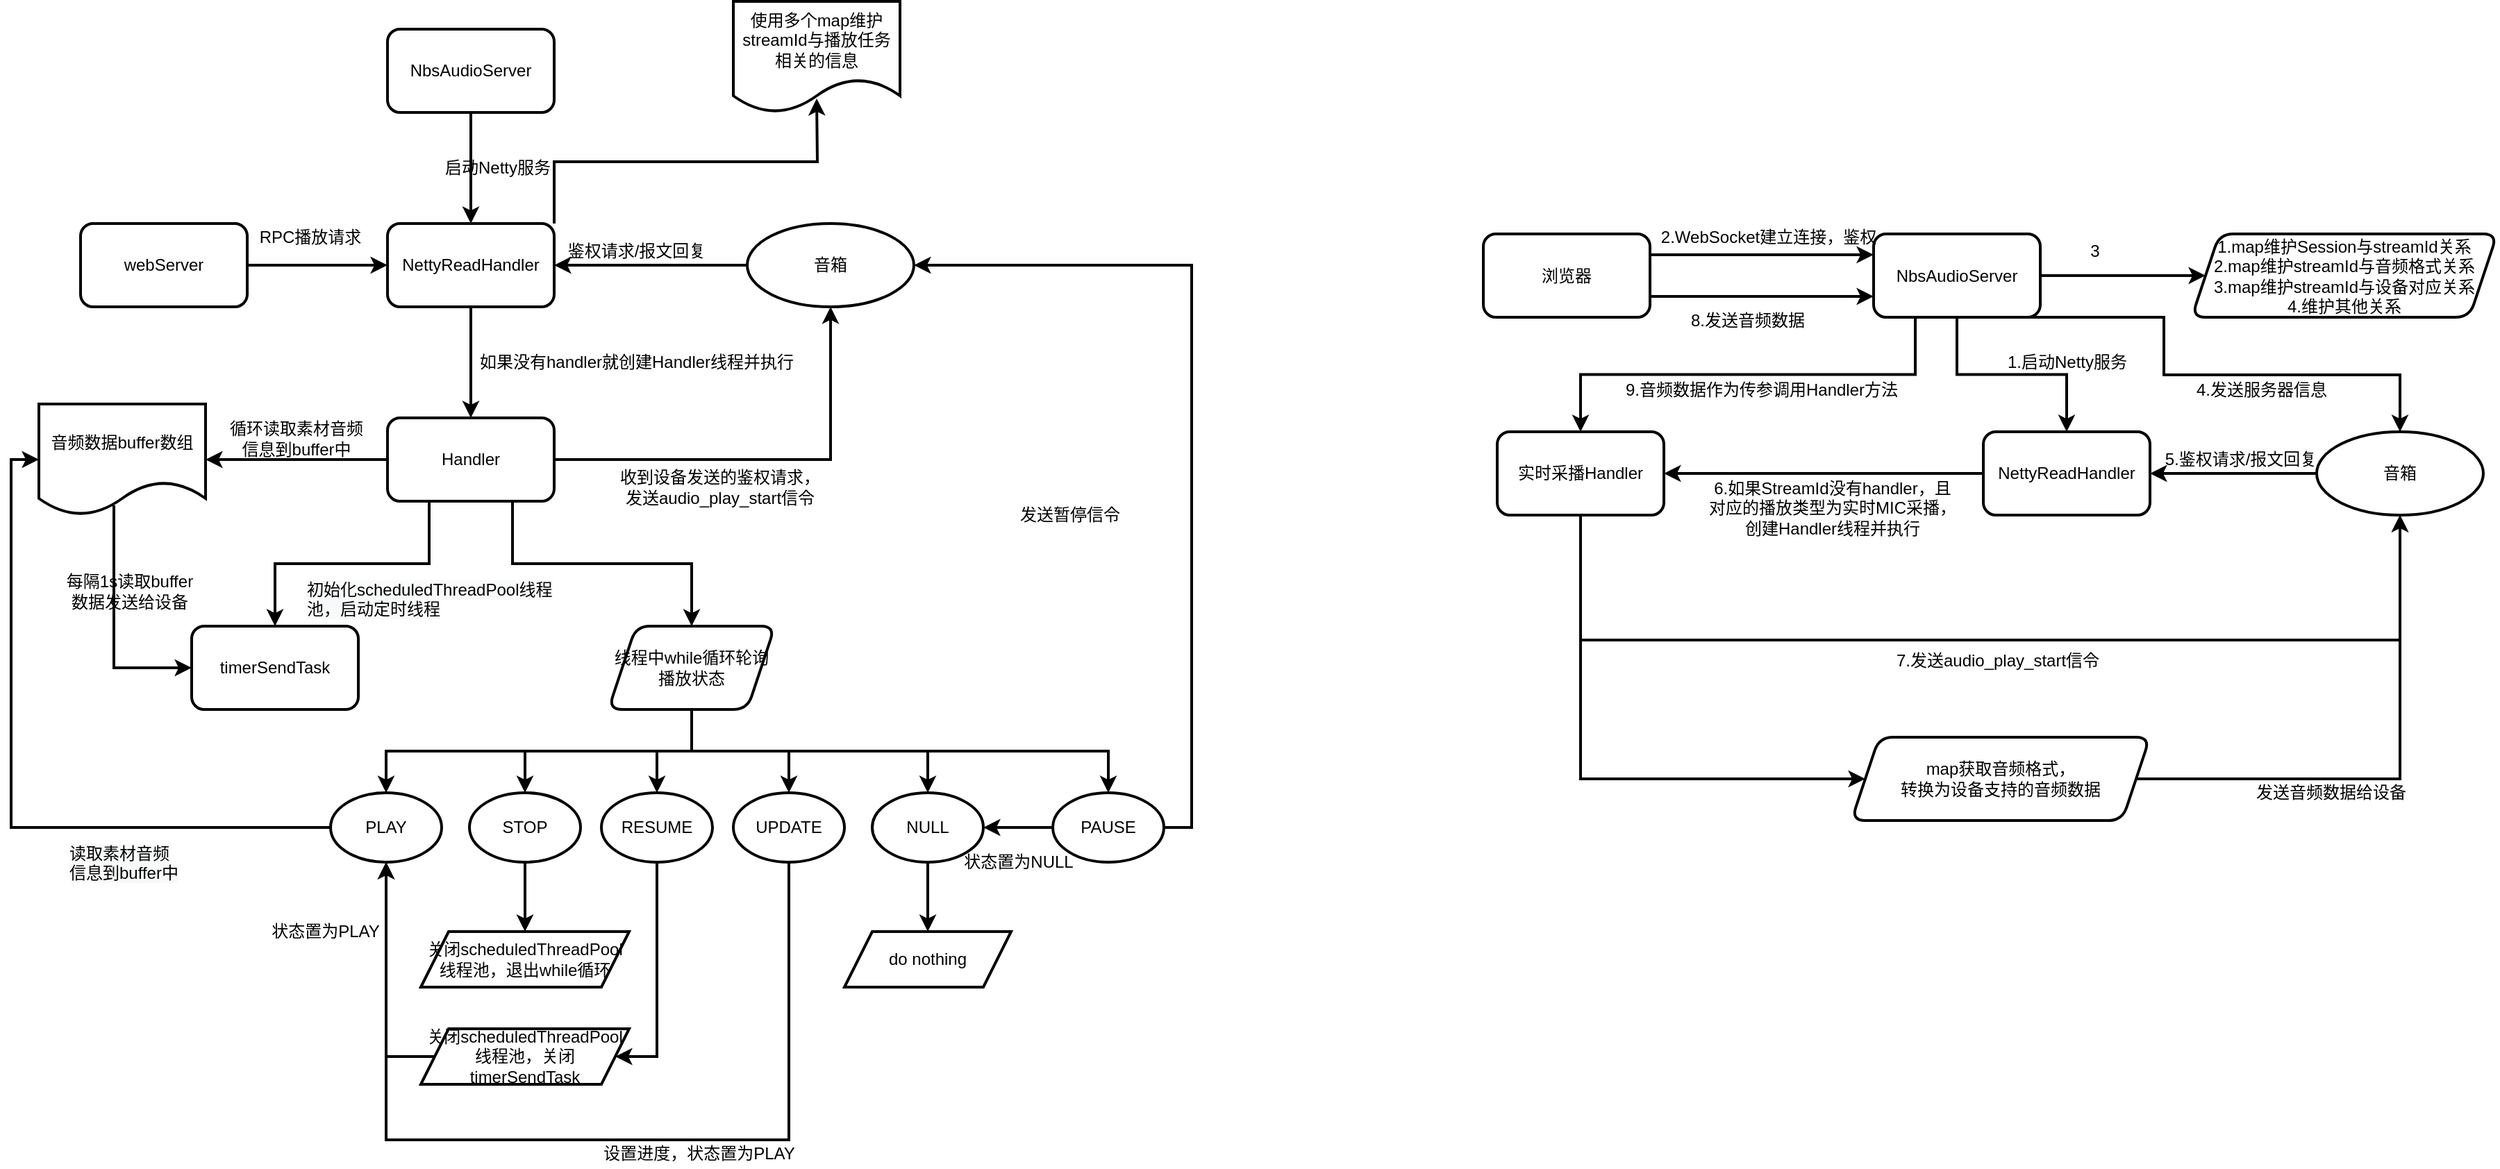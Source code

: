<mxfile version="14.2.9" type="github">
  <diagram id="a7K1OrMy-mYx28GRE5xp" name="第 1 页">
    <mxGraphModel dx="1422" dy="772" grid="1" gridSize="10" guides="1" tooltips="1" connect="1" arrows="1" fold="1" page="1" pageScale="1" pageWidth="827" pageHeight="1169" math="0" shadow="0">
      <root>
        <mxCell id="0" />
        <mxCell id="1" parent="0" />
        <mxCell id="7iyE1nCS1IbG5LI7RIwc-4" value="" style="edgeStyle=orthogonalEdgeStyle;rounded=0;orthogonalLoop=1;jettySize=auto;html=1;sketch=0;shadow=0;strokeWidth=2;" edge="1" parent="1" source="7iyE1nCS1IbG5LI7RIwc-2" target="7iyE1nCS1IbG5LI7RIwc-3">
          <mxGeometry relative="1" as="geometry" />
        </mxCell>
        <mxCell id="7iyE1nCS1IbG5LI7RIwc-2" value="NbsAudioServer" style="rounded=1;whiteSpace=wrap;html=1;strokeWidth=2;fillWeight=4;hachureGap=8;hachureAngle=45;sketch=0;shadow=0;" vertex="1" parent="1">
          <mxGeometry x="291" y="120" width="120" height="60" as="geometry" />
        </mxCell>
        <mxCell id="7iyE1nCS1IbG5LI7RIwc-13" value="" style="edgeStyle=orthogonalEdgeStyle;rounded=0;orthogonalLoop=1;jettySize=auto;html=1;sketch=0;shadow=0;strokeWidth=2;" edge="1" parent="1" source="7iyE1nCS1IbG5LI7RIwc-3" target="7iyE1nCS1IbG5LI7RIwc-12">
          <mxGeometry relative="1" as="geometry" />
        </mxCell>
        <mxCell id="7iyE1nCS1IbG5LI7RIwc-26" style="edgeStyle=orthogonalEdgeStyle;rounded=0;orthogonalLoop=1;jettySize=auto;html=1;exitX=1;exitY=0;exitDx=0;exitDy=0;sketch=0;shadow=0;strokeWidth=2;" edge="1" parent="1" source="7iyE1nCS1IbG5LI7RIwc-3">
          <mxGeometry relative="1" as="geometry">
            <mxPoint x="600" y="170" as="targetPoint" />
          </mxGeometry>
        </mxCell>
        <mxCell id="7iyE1nCS1IbG5LI7RIwc-3" value="NettyReadHandler" style="rounded=1;whiteSpace=wrap;html=1;strokeWidth=2;fillWeight=4;hachureGap=8;hachureAngle=45;sketch=0;shadow=0;" vertex="1" parent="1">
          <mxGeometry x="291" y="260" width="120" height="60" as="geometry" />
        </mxCell>
        <mxCell id="7iyE1nCS1IbG5LI7RIwc-5" value="启动Netty服务" style="text;html=1;align=center;verticalAlign=middle;resizable=0;points=[];autosize=1;sketch=0;shadow=0;strokeWidth=2;" vertex="1" parent="1">
          <mxGeometry x="325" y="210" width="90" height="20" as="geometry" />
        </mxCell>
        <mxCell id="7iyE1nCS1IbG5LI7RIwc-7" style="edgeStyle=orthogonalEdgeStyle;rounded=0;orthogonalLoop=1;jettySize=auto;html=1;exitX=0;exitY=0.5;exitDx=0;exitDy=0;entryX=1;entryY=0.5;entryDx=0;entryDy=0;sketch=0;shadow=0;strokeWidth=2;" edge="1" parent="1" source="7iyE1nCS1IbG5LI7RIwc-6" target="7iyE1nCS1IbG5LI7RIwc-3">
          <mxGeometry relative="1" as="geometry" />
        </mxCell>
        <mxCell id="7iyE1nCS1IbG5LI7RIwc-6" value="音箱" style="ellipse;whiteSpace=wrap;html=1;strokeWidth=2;fillWeight=2;hachureGap=8;fillStyle=dots;sketch=0;shadow=0;" vertex="1" parent="1">
          <mxGeometry x="550" y="260" width="120" height="60" as="geometry" />
        </mxCell>
        <mxCell id="7iyE1nCS1IbG5LI7RIwc-8" value="鉴权请求/报文回复" style="text;html=1;align=center;verticalAlign=middle;resizable=0;points=[];autosize=1;sketch=0;shadow=0;strokeWidth=2;" vertex="1" parent="1">
          <mxGeometry x="415" y="270" width="110" height="20" as="geometry" />
        </mxCell>
        <mxCell id="7iyE1nCS1IbG5LI7RIwc-10" style="edgeStyle=orthogonalEdgeStyle;rounded=0;orthogonalLoop=1;jettySize=auto;html=1;exitX=1;exitY=0.5;exitDx=0;exitDy=0;entryX=0;entryY=0.5;entryDx=0;entryDy=0;sketch=0;shadow=0;strokeWidth=2;" edge="1" parent="1" source="7iyE1nCS1IbG5LI7RIwc-9" target="7iyE1nCS1IbG5LI7RIwc-3">
          <mxGeometry relative="1" as="geometry" />
        </mxCell>
        <mxCell id="7iyE1nCS1IbG5LI7RIwc-9" value="webServer" style="rounded=1;whiteSpace=wrap;html=1;strokeWidth=2;fillWeight=4;hachureGap=8;hachureAngle=45;sketch=0;shadow=0;" vertex="1" parent="1">
          <mxGeometry x="70" y="260" width="120" height="60" as="geometry" />
        </mxCell>
        <mxCell id="7iyE1nCS1IbG5LI7RIwc-11" value="RPC播放请求" style="text;html=1;align=center;verticalAlign=middle;resizable=0;points=[];autosize=1;sketch=0;shadow=0;strokeWidth=2;" vertex="1" parent="1">
          <mxGeometry x="190" y="260" width="90" height="20" as="geometry" />
        </mxCell>
        <mxCell id="7iyE1nCS1IbG5LI7RIwc-17" style="edgeStyle=orthogonalEdgeStyle;rounded=0;orthogonalLoop=1;jettySize=auto;html=1;exitX=1;exitY=0.5;exitDx=0;exitDy=0;entryX=0.5;entryY=1;entryDx=0;entryDy=0;sketch=0;shadow=0;strokeWidth=2;" edge="1" parent="1" source="7iyE1nCS1IbG5LI7RIwc-12" target="7iyE1nCS1IbG5LI7RIwc-6">
          <mxGeometry relative="1" as="geometry" />
        </mxCell>
        <mxCell id="7iyE1nCS1IbG5LI7RIwc-21" value="" style="edgeStyle=orthogonalEdgeStyle;rounded=0;orthogonalLoop=1;jettySize=auto;html=1;sketch=0;shadow=0;exitX=0.75;exitY=1;exitDx=0;exitDy=0;strokeWidth=2;" edge="1" parent="1" source="7iyE1nCS1IbG5LI7RIwc-12" target="7iyE1nCS1IbG5LI7RIwc-20">
          <mxGeometry relative="1" as="geometry" />
        </mxCell>
        <mxCell id="7iyE1nCS1IbG5LI7RIwc-24" value="" style="edgeStyle=orthogonalEdgeStyle;rounded=0;orthogonalLoop=1;jettySize=auto;html=1;sketch=0;shadow=0;strokeWidth=2;" edge="1" parent="1" source="7iyE1nCS1IbG5LI7RIwc-12" target="7iyE1nCS1IbG5LI7RIwc-23">
          <mxGeometry relative="1" as="geometry" />
        </mxCell>
        <mxCell id="7iyE1nCS1IbG5LI7RIwc-28" style="edgeStyle=orthogonalEdgeStyle;rounded=0;orthogonalLoop=1;jettySize=auto;html=1;exitX=0.25;exitY=1;exitDx=0;exitDy=0;sketch=0;shadow=0;strokeWidth=2;" edge="1" parent="1" source="7iyE1nCS1IbG5LI7RIwc-12" target="7iyE1nCS1IbG5LI7RIwc-30">
          <mxGeometry relative="1" as="geometry">
            <mxPoint x="120" y="530" as="targetPoint" />
          </mxGeometry>
        </mxCell>
        <mxCell id="7iyE1nCS1IbG5LI7RIwc-12" value="Handler" style="whiteSpace=wrap;html=1;rounded=1;strokeWidth=2;sketch=0;fillWeight=4;hachureGap=8;hachureAngle=45;shadow=0;" vertex="1" parent="1">
          <mxGeometry x="291" y="400" width="120" height="60" as="geometry" />
        </mxCell>
        <mxCell id="7iyE1nCS1IbG5LI7RIwc-14" value="如果没有handler就创建Handler线程并执行" style="text;html=1;align=center;verticalAlign=middle;resizable=0;points=[];autosize=1;sketch=0;shadow=0;strokeWidth=2;" vertex="1" parent="1">
          <mxGeometry x="350" y="350" width="240" height="20" as="geometry" />
        </mxCell>
        <mxCell id="7iyE1nCS1IbG5LI7RIwc-18" value="收到设备发送的鉴权请求，&lt;br&gt;发送audio_play_start信令" style="text;html=1;align=center;verticalAlign=middle;resizable=0;points=[];autosize=1;sketch=0;shadow=0;strokeWidth=2;" vertex="1" parent="1">
          <mxGeometry x="450" y="435" width="160" height="30" as="geometry" />
        </mxCell>
        <mxCell id="7iyE1nCS1IbG5LI7RIwc-44" style="edgeStyle=orthogonalEdgeStyle;rounded=0;sketch=0;orthogonalLoop=1;jettySize=auto;html=1;exitX=0.5;exitY=1;exitDx=0;exitDy=0;shadow=0;entryX=0.5;entryY=0;entryDx=0;entryDy=0;strokeWidth=2;" edge="1" parent="1" source="7iyE1nCS1IbG5LI7RIwc-20" target="7iyE1nCS1IbG5LI7RIwc-45">
          <mxGeometry relative="1" as="geometry">
            <mxPoint x="300" y="660" as="targetPoint" />
          </mxGeometry>
        </mxCell>
        <mxCell id="7iyE1nCS1IbG5LI7RIwc-48" style="edgeStyle=orthogonalEdgeStyle;rounded=0;sketch=0;orthogonalLoop=1;jettySize=auto;html=1;exitX=0.5;exitY=1;exitDx=0;exitDy=0;shadow=0;entryX=0.5;entryY=0;entryDx=0;entryDy=0;strokeWidth=2;" edge="1" parent="1" source="7iyE1nCS1IbG5LI7RIwc-20" target="7iyE1nCS1IbG5LI7RIwc-49">
          <mxGeometry relative="1" as="geometry">
            <mxPoint x="400" y="670" as="targetPoint" />
          </mxGeometry>
        </mxCell>
        <mxCell id="7iyE1nCS1IbG5LI7RIwc-52" style="edgeStyle=orthogonalEdgeStyle;rounded=0;sketch=0;orthogonalLoop=1;jettySize=auto;html=1;exitX=0.5;exitY=1;exitDx=0;exitDy=0;shadow=0;entryX=0.5;entryY=0;entryDx=0;entryDy=0;strokeWidth=2;" edge="1" parent="1" source="7iyE1nCS1IbG5LI7RIwc-20" target="7iyE1nCS1IbG5LI7RIwc-53">
          <mxGeometry relative="1" as="geometry">
            <mxPoint x="400" y="670" as="targetPoint" />
          </mxGeometry>
        </mxCell>
        <mxCell id="7iyE1nCS1IbG5LI7RIwc-58" style="edgeStyle=orthogonalEdgeStyle;rounded=0;sketch=0;orthogonalLoop=1;jettySize=auto;html=1;exitX=0.5;exitY=1;exitDx=0;exitDy=0;shadow=0;entryX=0.5;entryY=0;entryDx=0;entryDy=0;strokeWidth=2;" edge="1" parent="1" source="7iyE1nCS1IbG5LI7RIwc-20" target="7iyE1nCS1IbG5LI7RIwc-59">
          <mxGeometry relative="1" as="geometry">
            <mxPoint x="390" y="670" as="targetPoint" />
          </mxGeometry>
        </mxCell>
        <mxCell id="7iyE1nCS1IbG5LI7RIwc-62" style="edgeStyle=orthogonalEdgeStyle;rounded=0;sketch=0;orthogonalLoop=1;jettySize=auto;html=1;exitX=0.5;exitY=1;exitDx=0;exitDy=0;shadow=0;entryX=0.5;entryY=0;entryDx=0;entryDy=0;strokeWidth=2;" edge="1" parent="1" source="7iyE1nCS1IbG5LI7RIwc-20" target="7iyE1nCS1IbG5LI7RIwc-63">
          <mxGeometry relative="1" as="geometry">
            <mxPoint x="480" y="670" as="targetPoint" />
          </mxGeometry>
        </mxCell>
        <mxCell id="7iyE1nCS1IbG5LI7RIwc-73" style="edgeStyle=orthogonalEdgeStyle;rounded=0;sketch=0;orthogonalLoop=1;jettySize=auto;html=1;exitX=0.5;exitY=1;exitDx=0;exitDy=0;shadow=0;entryX=0.5;entryY=0;entryDx=0;entryDy=0;strokeWidth=2;" edge="1" parent="1" source="7iyE1nCS1IbG5LI7RIwc-20" target="7iyE1nCS1IbG5LI7RIwc-74">
          <mxGeometry relative="1" as="geometry">
            <mxPoint x="560" y="670" as="targetPoint" />
          </mxGeometry>
        </mxCell>
        <mxCell id="7iyE1nCS1IbG5LI7RIwc-20" value="线程中while循环轮询播放状态" style="shape=parallelogram;perimeter=parallelogramPerimeter;whiteSpace=wrap;html=1;fixedSize=1;rounded=1;strokeWidth=2;sketch=0;fillWeight=4;hachureGap=8;hachureAngle=45;shadow=0;" vertex="1" parent="1">
          <mxGeometry x="450" y="550" width="120" height="60" as="geometry" />
        </mxCell>
        <mxCell id="7iyE1nCS1IbG5LI7RIwc-42" style="edgeStyle=orthogonalEdgeStyle;rounded=0;orthogonalLoop=1;jettySize=auto;html=1;entryX=0;entryY=0.5;entryDx=0;entryDy=0;exitX=0.45;exitY=0.913;exitDx=0;exitDy=0;exitPerimeter=0;sketch=0;shadow=0;strokeWidth=2;" edge="1" parent="1" source="7iyE1nCS1IbG5LI7RIwc-23" target="7iyE1nCS1IbG5LI7RIwc-30">
          <mxGeometry relative="1" as="geometry" />
        </mxCell>
        <mxCell id="7iyE1nCS1IbG5LI7RIwc-23" value="音频数据buffer数组" style="shape=document;whiteSpace=wrap;html=1;boundedLbl=1;rounded=1;strokeWidth=2;sketch=0;fillWeight=4;hachureGap=8;hachureAngle=45;shadow=0;" vertex="1" parent="1">
          <mxGeometry x="40" y="390" width="120" height="80" as="geometry" />
        </mxCell>
        <mxCell id="7iyE1nCS1IbG5LI7RIwc-27" value="使用多个map维护streamId与播放任务相关的信息" style="shape=document;whiteSpace=wrap;html=1;boundedLbl=1;sketch=0;shadow=0;strokeWidth=2;" vertex="1" parent="1">
          <mxGeometry x="540" y="100" width="120" height="80" as="geometry" />
        </mxCell>
        <mxCell id="7iyE1nCS1IbG5LI7RIwc-30" value="timerSendTask" style="whiteSpace=wrap;html=1;rounded=1;strokeWidth=2;sketch=0;fillWeight=4;hachureGap=8;hachureAngle=45;shadow=0;" vertex="1" parent="1">
          <mxGeometry x="150" y="550" width="120" height="60" as="geometry" />
        </mxCell>
        <mxCell id="7iyE1nCS1IbG5LI7RIwc-39" value="&lt;span&gt;循环读取素材音频&lt;br&gt;信息到buffer中&lt;/span&gt;" style="text;html=1;align=center;verticalAlign=middle;resizable=0;points=[];autosize=1;sketch=0;shadow=0;strokeWidth=2;" vertex="1" parent="1">
          <mxGeometry x="170" y="400" width="110" height="30" as="geometry" />
        </mxCell>
        <mxCell id="7iyE1nCS1IbG5LI7RIwc-43" value="每隔1s读取buffer&lt;br&gt;数据发送给设备" style="text;html=1;align=center;verticalAlign=middle;resizable=0;points=[];autosize=1;sketch=0;shadow=0;strokeWidth=2;" vertex="1" parent="1">
          <mxGeometry x="50" y="510" width="110" height="30" as="geometry" />
        </mxCell>
        <mxCell id="7iyE1nCS1IbG5LI7RIwc-46" style="edgeStyle=orthogonalEdgeStyle;rounded=0;sketch=0;orthogonalLoop=1;jettySize=auto;html=1;exitX=0;exitY=0.5;exitDx=0;exitDy=0;entryX=0;entryY=0.5;entryDx=0;entryDy=0;shadow=0;strokeWidth=2;" edge="1" parent="1" source="7iyE1nCS1IbG5LI7RIwc-45" target="7iyE1nCS1IbG5LI7RIwc-23">
          <mxGeometry relative="1" as="geometry" />
        </mxCell>
        <mxCell id="7iyE1nCS1IbG5LI7RIwc-45" value="PLAY" style="ellipse;whiteSpace=wrap;html=1;shadow=0;sketch=0;strokeWidth=2;" vertex="1" parent="1">
          <mxGeometry x="250" y="670" width="80" height="50" as="geometry" />
        </mxCell>
        <mxCell id="7iyE1nCS1IbG5LI7RIwc-47" value="&lt;span style=&quot;color: rgb(0 , 0 , 0) ; font-family: &amp;#34;helvetica&amp;#34; ; font-size: 12px ; font-style: normal ; font-weight: 400 ; letter-spacing: normal ; text-align: center ; text-indent: 0px ; text-transform: none ; word-spacing: 0px ; background-color: rgb(248 , 249 , 250) ; display: inline ; float: none&quot;&gt;读取素材音频&lt;/span&gt;&lt;br style=&quot;color: rgb(0 , 0 , 0) ; font-family: &amp;#34;helvetica&amp;#34; ; font-size: 12px ; font-style: normal ; font-weight: 400 ; letter-spacing: normal ; text-align: center ; text-indent: 0px ; text-transform: none ; word-spacing: 0px ; background-color: rgb(248 , 249 , 250)&quot;&gt;&lt;span style=&quot;color: rgb(0 , 0 , 0) ; font-family: &amp;#34;helvetica&amp;#34; ; font-size: 12px ; font-style: normal ; font-weight: 400 ; letter-spacing: normal ; text-align: center ; text-indent: 0px ; text-transform: none ; word-spacing: 0px ; background-color: rgb(248 , 249 , 250) ; display: inline ; float: none&quot;&gt;信息到buffer中&lt;/span&gt;" style="text;whiteSpace=wrap;html=1;shadow=0;sketch=0;strokeWidth=2;" vertex="1" parent="1">
          <mxGeometry x="60" y="700" width="120" height="40" as="geometry" />
        </mxCell>
        <mxCell id="7iyE1nCS1IbG5LI7RIwc-50" style="edgeStyle=orthogonalEdgeStyle;rounded=0;sketch=0;orthogonalLoop=1;jettySize=auto;html=1;exitX=1;exitY=0.5;exitDx=0;exitDy=0;entryX=1;entryY=0.5;entryDx=0;entryDy=0;shadow=0;strokeWidth=2;" edge="1" parent="1" source="7iyE1nCS1IbG5LI7RIwc-49" target="7iyE1nCS1IbG5LI7RIwc-6">
          <mxGeometry relative="1" as="geometry" />
        </mxCell>
        <mxCell id="7iyE1nCS1IbG5LI7RIwc-54" style="edgeStyle=orthogonalEdgeStyle;rounded=0;sketch=0;orthogonalLoop=1;jettySize=auto;html=1;exitX=0;exitY=0.5;exitDx=0;exitDy=0;entryX=1;entryY=0.5;entryDx=0;entryDy=0;shadow=0;strokeWidth=2;" edge="1" parent="1" source="7iyE1nCS1IbG5LI7RIwc-49" target="7iyE1nCS1IbG5LI7RIwc-53">
          <mxGeometry relative="1" as="geometry" />
        </mxCell>
        <mxCell id="7iyE1nCS1IbG5LI7RIwc-49" value="PAUSE" style="ellipse;whiteSpace=wrap;html=1;shadow=0;sketch=0;strokeWidth=2;" vertex="1" parent="1">
          <mxGeometry x="770" y="670" width="80" height="50" as="geometry" />
        </mxCell>
        <mxCell id="7iyE1nCS1IbG5LI7RIwc-51" value="发送暂停信令" style="text;html=1;align=center;verticalAlign=middle;resizable=0;points=[];autosize=1;shadow=0;sketch=0;strokeWidth=2;" vertex="1" parent="1">
          <mxGeometry x="737" y="460" width="90" height="20" as="geometry" />
        </mxCell>
        <mxCell id="7iyE1nCS1IbG5LI7RIwc-56" style="edgeStyle=orthogonalEdgeStyle;rounded=0;sketch=0;orthogonalLoop=1;jettySize=auto;html=1;exitX=0.5;exitY=1;exitDx=0;exitDy=0;shadow=0;entryX=0.5;entryY=0;entryDx=0;entryDy=0;strokeWidth=2;" edge="1" parent="1" source="7iyE1nCS1IbG5LI7RIwc-53" target="7iyE1nCS1IbG5LI7RIwc-57">
          <mxGeometry relative="1" as="geometry">
            <mxPoint x="565" y="770" as="targetPoint" />
          </mxGeometry>
        </mxCell>
        <mxCell id="7iyE1nCS1IbG5LI7RIwc-53" value="NULL" style="ellipse;whiteSpace=wrap;html=1;shadow=0;sketch=0;strokeWidth=2;" vertex="1" parent="1">
          <mxGeometry x="640" y="670" width="80" height="50" as="geometry" />
        </mxCell>
        <mxCell id="7iyE1nCS1IbG5LI7RIwc-55" value="状态置为NULL" style="text;html=1;align=center;verticalAlign=middle;resizable=0;points=[];autosize=1;shadow=0;sketch=0;strokeWidth=2;" vertex="1" parent="1">
          <mxGeometry x="700" y="710" width="90" height="20" as="geometry" />
        </mxCell>
        <mxCell id="7iyE1nCS1IbG5LI7RIwc-57" value="do nothing" style="shape=parallelogram;perimeter=parallelogramPerimeter;whiteSpace=wrap;html=1;fixedSize=1;shadow=0;sketch=0;strokeWidth=2;" vertex="1" parent="1">
          <mxGeometry x="620" y="770" width="120" height="40" as="geometry" />
        </mxCell>
        <mxCell id="7iyE1nCS1IbG5LI7RIwc-68" style="edgeStyle=orthogonalEdgeStyle;rounded=0;sketch=0;orthogonalLoop=1;jettySize=auto;html=1;exitX=0.5;exitY=1;exitDx=0;exitDy=0;shadow=0;strokeWidth=2;" edge="1" parent="1" source="7iyE1nCS1IbG5LI7RIwc-59" target="7iyE1nCS1IbG5LI7RIwc-67">
          <mxGeometry relative="1" as="geometry" />
        </mxCell>
        <mxCell id="7iyE1nCS1IbG5LI7RIwc-59" value="STOP" style="ellipse;whiteSpace=wrap;html=1;shadow=0;sketch=0;strokeWidth=2;" vertex="1" parent="1">
          <mxGeometry x="350" y="670" width="80" height="50" as="geometry" />
        </mxCell>
        <mxCell id="7iyE1nCS1IbG5LI7RIwc-60" value="&lt;span style=&quot;color: rgb(0 , 0 , 0) ; font-family: &amp;#34;helvetica&amp;#34; ; font-size: 12px ; font-style: normal ; font-weight: 400 ; letter-spacing: normal ; text-align: center ; text-indent: 0px ; text-transform: none ; word-spacing: 0px ; background-color: rgb(248 , 249 , 250) ; display: inline ; float: none&quot;&gt;初始化scheduledThreadPool线程池，启动定时线程&lt;/span&gt;" style="text;whiteSpace=wrap;html=1;sketch=0;strokeWidth=2;" vertex="1" parent="1">
          <mxGeometry x="231" y="510" width="180" height="30" as="geometry" />
        </mxCell>
        <mxCell id="7iyE1nCS1IbG5LI7RIwc-70" style="edgeStyle=orthogonalEdgeStyle;rounded=0;sketch=0;orthogonalLoop=1;jettySize=auto;html=1;exitX=0.5;exitY=1;exitDx=0;exitDy=0;entryX=1;entryY=0.5;entryDx=0;entryDy=0;shadow=0;strokeWidth=2;" edge="1" parent="1" source="7iyE1nCS1IbG5LI7RIwc-63" target="7iyE1nCS1IbG5LI7RIwc-69">
          <mxGeometry relative="1" as="geometry">
            <Array as="points">
              <mxPoint x="485" y="860" />
            </Array>
          </mxGeometry>
        </mxCell>
        <mxCell id="7iyE1nCS1IbG5LI7RIwc-63" value="RESUME" style="ellipse;whiteSpace=wrap;html=1;shadow=0;sketch=0;strokeWidth=2;" vertex="1" parent="1">
          <mxGeometry x="445" y="670" width="80" height="50" as="geometry" />
        </mxCell>
        <mxCell id="7iyE1nCS1IbG5LI7RIwc-67" value="关闭&lt;span style=&quot;font-family: &amp;#34;helvetica&amp;#34;&quot;&gt;scheduledThreadPool线程池，退出while循环&lt;/span&gt;" style="shape=parallelogram;perimeter=parallelogramPerimeter;whiteSpace=wrap;html=1;fixedSize=1;shadow=0;sketch=0;strokeWidth=2;" vertex="1" parent="1">
          <mxGeometry x="315" y="770" width="150" height="40" as="geometry" />
        </mxCell>
        <mxCell id="7iyE1nCS1IbG5LI7RIwc-71" style="edgeStyle=orthogonalEdgeStyle;rounded=0;sketch=0;orthogonalLoop=1;jettySize=auto;html=1;exitX=0;exitY=0.5;exitDx=0;exitDy=0;entryX=0.5;entryY=1;entryDx=0;entryDy=0;shadow=0;strokeWidth=2;" edge="1" parent="1" source="7iyE1nCS1IbG5LI7RIwc-69" target="7iyE1nCS1IbG5LI7RIwc-45">
          <mxGeometry relative="1" as="geometry">
            <Array as="points">
              <mxPoint x="290" y="860" />
            </Array>
          </mxGeometry>
        </mxCell>
        <mxCell id="7iyE1nCS1IbG5LI7RIwc-69" value="关闭&lt;span style=&quot;font-family: &amp;#34;helvetica&amp;#34;&quot;&gt;scheduledThreadPool线程池，关闭&lt;/span&gt;&lt;span&gt;timerSendTask&lt;/span&gt;" style="shape=parallelogram;perimeter=parallelogramPerimeter;whiteSpace=wrap;html=1;fixedSize=1;shadow=0;sketch=0;strokeWidth=2;" vertex="1" parent="1">
          <mxGeometry x="315" y="840" width="150" height="40" as="geometry" />
        </mxCell>
        <mxCell id="7iyE1nCS1IbG5LI7RIwc-72" value="状态置为PLAY" style="text;html=1;align=center;verticalAlign=middle;resizable=0;points=[];autosize=1;shadow=0;sketch=0;strokeWidth=2;" vertex="1" parent="1">
          <mxGeometry x="201" y="760" width="90" height="20" as="geometry" />
        </mxCell>
        <mxCell id="7iyE1nCS1IbG5LI7RIwc-76" style="edgeStyle=orthogonalEdgeStyle;rounded=0;sketch=0;orthogonalLoop=1;jettySize=auto;html=1;exitX=0.5;exitY=1;exitDx=0;exitDy=0;entryX=0.5;entryY=1;entryDx=0;entryDy=0;shadow=0;strokeWidth=2;" edge="1" parent="1" source="7iyE1nCS1IbG5LI7RIwc-74" target="7iyE1nCS1IbG5LI7RIwc-45">
          <mxGeometry relative="1" as="geometry">
            <Array as="points">
              <mxPoint x="580" y="920" />
              <mxPoint x="290" y="920" />
            </Array>
          </mxGeometry>
        </mxCell>
        <mxCell id="7iyE1nCS1IbG5LI7RIwc-74" value="UPDATE" style="ellipse;whiteSpace=wrap;html=1;shadow=0;sketch=0;strokeWidth=2;" vertex="1" parent="1">
          <mxGeometry x="540" y="670" width="80" height="50" as="geometry" />
        </mxCell>
        <mxCell id="7iyE1nCS1IbG5LI7RIwc-77" value="设置进度，状态置为PLAY" style="text;html=1;align=center;verticalAlign=middle;resizable=0;points=[];autosize=1;sketch=0;strokeWidth=2;" vertex="1" parent="1">
          <mxGeometry x="440" y="920" width="150" height="20" as="geometry" />
        </mxCell>
        <mxCell id="7iyE1nCS1IbG5LI7RIwc-79" value="" style="edgeStyle=orthogonalEdgeStyle;rounded=0;orthogonalLoop=1;jettySize=auto;html=1;sketch=0;shadow=0;strokeWidth=2;" edge="1" parent="1" source="7iyE1nCS1IbG5LI7RIwc-80" target="7iyE1nCS1IbG5LI7RIwc-83">
          <mxGeometry relative="1" as="geometry" />
        </mxCell>
        <mxCell id="7iyE1nCS1IbG5LI7RIwc-135" value="" style="edgeStyle=orthogonalEdgeStyle;rounded=0;sketch=0;orthogonalLoop=1;jettySize=auto;html=1;shadow=0;strokeWidth=2;" edge="1" parent="1" source="7iyE1nCS1IbG5LI7RIwc-80" target="7iyE1nCS1IbG5LI7RIwc-134">
          <mxGeometry relative="1" as="geometry" />
        </mxCell>
        <mxCell id="7iyE1nCS1IbG5LI7RIwc-139" style="edgeStyle=orthogonalEdgeStyle;rounded=0;sketch=0;orthogonalLoop=1;jettySize=auto;html=1;exitX=0.25;exitY=1;exitDx=0;exitDy=0;entryX=0.5;entryY=0;entryDx=0;entryDy=0;shadow=0;strokeWidth=2;" edge="1" parent="1" source="7iyE1nCS1IbG5LI7RIwc-80" target="7iyE1nCS1IbG5LI7RIwc-95">
          <mxGeometry relative="1" as="geometry" />
        </mxCell>
        <mxCell id="7iyE1nCS1IbG5LI7RIwc-143" style="edgeStyle=orthogonalEdgeStyle;rounded=0;sketch=0;orthogonalLoop=1;jettySize=auto;html=1;exitX=0.75;exitY=1;exitDx=0;exitDy=0;shadow=0;strokeWidth=2;" edge="1" parent="1" source="7iyE1nCS1IbG5LI7RIwc-80" target="7iyE1nCS1IbG5LI7RIwc-86">
          <mxGeometry relative="1" as="geometry">
            <Array as="points">
              <mxPoint x="1570" y="328" />
              <mxPoint x="1570" y="369" />
              <mxPoint x="1740" y="369" />
            </Array>
          </mxGeometry>
        </mxCell>
        <mxCell id="7iyE1nCS1IbG5LI7RIwc-80" value="NbsAudioServer" style="rounded=1;whiteSpace=wrap;html=1;strokeWidth=2;fillWeight=4;hachureGap=8;hachureAngle=45;sketch=0;shadow=0;" vertex="1" parent="1">
          <mxGeometry x="1361" y="267.5" width="120" height="60" as="geometry" />
        </mxCell>
        <mxCell id="7iyE1nCS1IbG5LI7RIwc-81" value="" style="edgeStyle=orthogonalEdgeStyle;rounded=0;orthogonalLoop=1;jettySize=auto;html=1;sketch=0;shadow=0;strokeWidth=2;" edge="1" parent="1" source="7iyE1nCS1IbG5LI7RIwc-83" target="7iyE1nCS1IbG5LI7RIwc-95">
          <mxGeometry relative="1" as="geometry" />
        </mxCell>
        <mxCell id="7iyE1nCS1IbG5LI7RIwc-83" value="NettyReadHandler" style="rounded=1;whiteSpace=wrap;html=1;strokeWidth=2;fillWeight=4;hachureGap=8;hachureAngle=45;sketch=0;shadow=0;" vertex="1" parent="1">
          <mxGeometry x="1440" y="410" width="120" height="60" as="geometry" />
        </mxCell>
        <mxCell id="7iyE1nCS1IbG5LI7RIwc-84" value="1.启动Netty服务" style="text;html=1;align=center;verticalAlign=middle;resizable=0;points=[];autosize=1;sketch=0;shadow=0;strokeWidth=2;" vertex="1" parent="1">
          <mxGeometry x="1450" y="350" width="100" height="20" as="geometry" />
        </mxCell>
        <mxCell id="7iyE1nCS1IbG5LI7RIwc-85" style="edgeStyle=orthogonalEdgeStyle;rounded=0;orthogonalLoop=1;jettySize=auto;html=1;exitX=0;exitY=0.5;exitDx=0;exitDy=0;entryX=1;entryY=0.5;entryDx=0;entryDy=0;sketch=0;shadow=0;strokeWidth=2;" edge="1" parent="1" source="7iyE1nCS1IbG5LI7RIwc-86" target="7iyE1nCS1IbG5LI7RIwc-83">
          <mxGeometry relative="1" as="geometry" />
        </mxCell>
        <mxCell id="7iyE1nCS1IbG5LI7RIwc-86" value="音箱" style="ellipse;whiteSpace=wrap;html=1;strokeWidth=2;fillWeight=2;hachureGap=8;fillStyle=dots;sketch=0;shadow=0;" vertex="1" parent="1">
          <mxGeometry x="1680" y="410" width="120" height="60" as="geometry" />
        </mxCell>
        <mxCell id="7iyE1nCS1IbG5LI7RIwc-87" value="5.鉴权请求/报文回复" style="text;html=1;align=center;verticalAlign=middle;resizable=0;points=[];autosize=1;sketch=0;shadow=0;strokeWidth=2;" vertex="1" parent="1">
          <mxGeometry x="1565" y="420" width="120" height="20" as="geometry" />
        </mxCell>
        <mxCell id="7iyE1nCS1IbG5LI7RIwc-88" style="edgeStyle=orthogonalEdgeStyle;rounded=0;orthogonalLoop=1;jettySize=auto;html=1;exitX=1;exitY=0.25;exitDx=0;exitDy=0;entryX=0;entryY=0.25;entryDx=0;entryDy=0;sketch=0;shadow=0;strokeWidth=2;" edge="1" parent="1" source="7iyE1nCS1IbG5LI7RIwc-89" target="7iyE1nCS1IbG5LI7RIwc-80">
          <mxGeometry relative="1" as="geometry" />
        </mxCell>
        <mxCell id="7iyE1nCS1IbG5LI7RIwc-136" style="edgeStyle=orthogonalEdgeStyle;rounded=0;sketch=0;orthogonalLoop=1;jettySize=auto;html=1;exitX=1;exitY=0.75;exitDx=0;exitDy=0;entryX=0;entryY=0.75;entryDx=0;entryDy=0;shadow=0;strokeWidth=2;" edge="1" parent="1" source="7iyE1nCS1IbG5LI7RIwc-89" target="7iyE1nCS1IbG5LI7RIwc-80">
          <mxGeometry relative="1" as="geometry" />
        </mxCell>
        <mxCell id="7iyE1nCS1IbG5LI7RIwc-89" value="浏览器" style="rounded=1;whiteSpace=wrap;html=1;strokeWidth=2;fillWeight=4;hachureGap=8;hachureAngle=45;sketch=0;shadow=0;" vertex="1" parent="1">
          <mxGeometry x="1080" y="267.5" width="120" height="60" as="geometry" />
        </mxCell>
        <mxCell id="7iyE1nCS1IbG5LI7RIwc-90" value="2.WebSocket建立连接，鉴权" style="text;html=1;align=center;verticalAlign=middle;resizable=0;points=[];autosize=1;sketch=0;shadow=0;strokeWidth=2;" vertex="1" parent="1">
          <mxGeometry x="1200" y="260" width="170" height="20" as="geometry" />
        </mxCell>
        <mxCell id="7iyE1nCS1IbG5LI7RIwc-91" style="edgeStyle=orthogonalEdgeStyle;rounded=0;orthogonalLoop=1;jettySize=auto;html=1;exitX=0.5;exitY=1;exitDx=0;exitDy=0;entryX=0.5;entryY=1;entryDx=0;entryDy=0;sketch=0;shadow=0;strokeWidth=2;" edge="1" parent="1" source="7iyE1nCS1IbG5LI7RIwc-95" target="7iyE1nCS1IbG5LI7RIwc-86">
          <mxGeometry relative="1" as="geometry">
            <Array as="points">
              <mxPoint x="1150" y="560" />
              <mxPoint x="1740" y="560" />
            </Array>
          </mxGeometry>
        </mxCell>
        <mxCell id="7iyE1nCS1IbG5LI7RIwc-147" style="edgeStyle=orthogonalEdgeStyle;rounded=0;sketch=0;orthogonalLoop=1;jettySize=auto;html=1;exitX=0.5;exitY=1;exitDx=0;exitDy=0;shadow=0;strokeWidth=2;entryX=0;entryY=0.5;entryDx=0;entryDy=0;" edge="1" parent="1" source="7iyE1nCS1IbG5LI7RIwc-95" target="7iyE1nCS1IbG5LI7RIwc-148">
          <mxGeometry relative="1" as="geometry">
            <mxPoint x="1280" y="730" as="targetPoint" />
            <Array as="points">
              <mxPoint x="1150" y="660" />
            </Array>
          </mxGeometry>
        </mxCell>
        <mxCell id="7iyE1nCS1IbG5LI7RIwc-95" value="实时采播Handler" style="whiteSpace=wrap;html=1;rounded=1;strokeWidth=2;sketch=0;fillWeight=4;hachureGap=8;hachureAngle=45;shadow=0;" vertex="1" parent="1">
          <mxGeometry x="1090" y="410" width="120" height="60" as="geometry" />
        </mxCell>
        <mxCell id="7iyE1nCS1IbG5LI7RIwc-96" value="6.如果StreamId没有handler，且&lt;br&gt;对应的播放类型为实时MIC采播，&lt;br&gt;创建Handler线程并执行" style="text;html=1;align=center;verticalAlign=middle;resizable=0;points=[];autosize=1;sketch=0;shadow=0;strokeWidth=2;" vertex="1" parent="1">
          <mxGeometry x="1236" y="440" width="190" height="50" as="geometry" />
        </mxCell>
        <mxCell id="7iyE1nCS1IbG5LI7RIwc-97" value="7.发送audio_play_start信令" style="text;html=1;align=center;verticalAlign=middle;resizable=0;points=[];autosize=1;sketch=0;shadow=0;strokeWidth=2;" vertex="1" parent="1">
          <mxGeometry x="1370" y="565" width="160" height="20" as="geometry" />
        </mxCell>
        <mxCell id="7iyE1nCS1IbG5LI7RIwc-134" value="1.map维护Session与streamId关系&lt;br&gt;2.map维护streamId与音频格式关系&lt;br&gt;3.map维护streamId与设备对应关系&lt;br&gt;4.维护其他关系" style="shape=parallelogram;perimeter=parallelogramPerimeter;whiteSpace=wrap;html=1;fixedSize=1;rounded=1;shadow=0;strokeWidth=2;sketch=0;fillWeight=4;hachureGap=8;hachureAngle=45;" vertex="1" parent="1">
          <mxGeometry x="1590" y="267.5" width="220" height="60" as="geometry" />
        </mxCell>
        <mxCell id="7iyE1nCS1IbG5LI7RIwc-137" value="8.发送音频数据" style="text;html=1;align=center;verticalAlign=middle;resizable=0;points=[];autosize=1;" vertex="1" parent="1">
          <mxGeometry x="1220" y="320" width="100" height="20" as="geometry" />
        </mxCell>
        <mxCell id="7iyE1nCS1IbG5LI7RIwc-138" value="3" style="text;html=1;align=center;verticalAlign=middle;resizable=0;points=[];autosize=1;" vertex="1" parent="1">
          <mxGeometry x="1510" y="270" width="20" height="20" as="geometry" />
        </mxCell>
        <mxCell id="7iyE1nCS1IbG5LI7RIwc-140" value="9.音频数据作为传参调用Handler方法" style="text;html=1;align=center;verticalAlign=middle;resizable=0;points=[];autosize=1;" vertex="1" parent="1">
          <mxGeometry x="1175" y="370" width="210" height="20" as="geometry" />
        </mxCell>
        <mxCell id="7iyE1nCS1IbG5LI7RIwc-144" value="4.发送服务器信息" style="text;html=1;align=center;verticalAlign=middle;resizable=0;points=[];autosize=1;" vertex="1" parent="1">
          <mxGeometry x="1585" y="370" width="110" height="20" as="geometry" />
        </mxCell>
        <mxCell id="7iyE1nCS1IbG5LI7RIwc-149" style="edgeStyle=orthogonalEdgeStyle;rounded=0;sketch=0;orthogonalLoop=1;jettySize=auto;html=1;exitX=1;exitY=0.5;exitDx=0;exitDy=0;entryX=0.5;entryY=1;entryDx=0;entryDy=0;shadow=0;strokeWidth=2;" edge="1" parent="1" source="7iyE1nCS1IbG5LI7RIwc-148" target="7iyE1nCS1IbG5LI7RIwc-86">
          <mxGeometry relative="1" as="geometry" />
        </mxCell>
        <mxCell id="7iyE1nCS1IbG5LI7RIwc-148" value="map获取音频格式，&lt;br&gt;转换为设备支持的音频数据" style="shape=parallelogram;perimeter=parallelogramPerimeter;whiteSpace=wrap;html=1;fixedSize=1;rounded=1;shadow=0;strokeWidth=2;sketch=0;fillWeight=4;hachureGap=8;hachureAngle=45;" vertex="1" parent="1">
          <mxGeometry x="1345" y="630" width="215" height="60" as="geometry" />
        </mxCell>
        <mxCell id="7iyE1nCS1IbG5LI7RIwc-150" value="发送音频数据给设备" style="text;html=1;align=center;verticalAlign=middle;resizable=0;points=[];autosize=1;" vertex="1" parent="1">
          <mxGeometry x="1630" y="660" width="120" height="20" as="geometry" />
        </mxCell>
      </root>
    </mxGraphModel>
  </diagram>
</mxfile>
